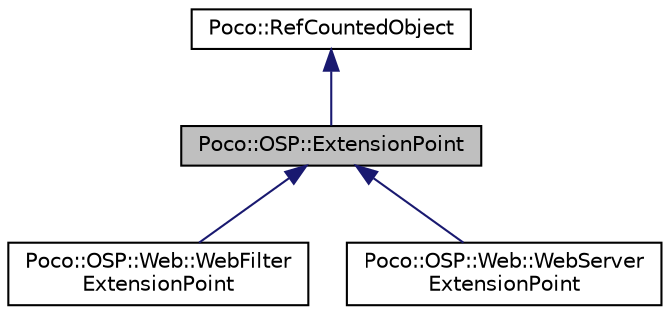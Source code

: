 digraph "Poco::OSP::ExtensionPoint"
{
 // LATEX_PDF_SIZE
  edge [fontname="Helvetica",fontsize="10",labelfontname="Helvetica",labelfontsize="10"];
  node [fontname="Helvetica",fontsize="10",shape=record];
  Node1 [label="Poco::OSP::ExtensionPoint",height=0.2,width=0.4,color="black", fillcolor="grey75", style="filled", fontcolor="black",tooltip=" "];
  Node2 -> Node1 [dir="back",color="midnightblue",fontsize="10",style="solid",fontname="Helvetica"];
  Node2 [label="Poco::RefCountedObject",height=0.2,width=0.4,color="black", fillcolor="white", style="filled",URL="$classPoco_1_1RefCountedObject.html",tooltip=" "];
  Node1 -> Node3 [dir="back",color="midnightblue",fontsize="10",style="solid",fontname="Helvetica"];
  Node3 [label="Poco::OSP::Web::WebFilter\lExtensionPoint",height=0.2,width=0.4,color="black", fillcolor="white", style="filled",URL="$classPoco_1_1OSP_1_1Web_1_1WebFilterExtensionPoint.html",tooltip=" "];
  Node1 -> Node4 [dir="back",color="midnightblue",fontsize="10",style="solid",fontname="Helvetica"];
  Node4 [label="Poco::OSP::Web::WebServer\lExtensionPoint",height=0.2,width=0.4,color="black", fillcolor="white", style="filled",URL="$classPoco_1_1OSP_1_1Web_1_1WebServerExtensionPoint.html",tooltip=" "];
}
